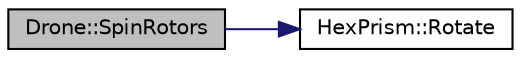 digraph "Drone::SpinRotors"
{
 // LATEX_PDF_SIZE
  edge [fontname="Helvetica",fontsize="10",labelfontname="Helvetica",labelfontsize="10"];
  node [fontname="Helvetica",fontsize="10",shape=record];
  rankdir="LR";
  Node1 [label="Drone::SpinRotors",height=0.2,width=0.4,color="black", fillcolor="grey75", style="filled", fontcolor="black",tooltip="Obróć każdy z rotorów o pewien kąt w odpowiednim kierunku."];
  Node1 -> Node2 [color="midnightblue",fontsize="10",style="solid",fontname="Helvetica"];
  Node2 [label="HexPrism::Rotate",height=0.2,width=0.4,color="black", fillcolor="white", style="filled",URL="$class_hex_prism.html#a6f796b6b5bcd69eaeba7284fc6bfe5ef",tooltip="Obracanie graniastosłupa według własnej osi z."];
}
